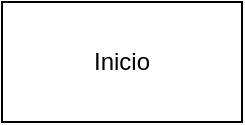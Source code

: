 <mxfile>
    <diagram id="Oxhj9lNmcbliuvziY0Zq" name="Page-1">
        <mxGraphModel dx="532" dy="571" grid="1" gridSize="10" guides="1" tooltips="1" connect="1" arrows="1" fold="1" page="1" pageScale="1" pageWidth="850" pageHeight="1100" math="0" shadow="0">
            <root>
                <mxCell id="0"/>
                <mxCell id="1" parent="0"/>
                <mxCell id="96" value="Inicio" style="whiteSpace=wrap;html=1;" vertex="1" parent="1">
                    <mxGeometry x="390" y="100" width="120" height="60" as="geometry"/>
                </mxCell>
            </root>
        </mxGraphModel>
    </diagram>
</mxfile>